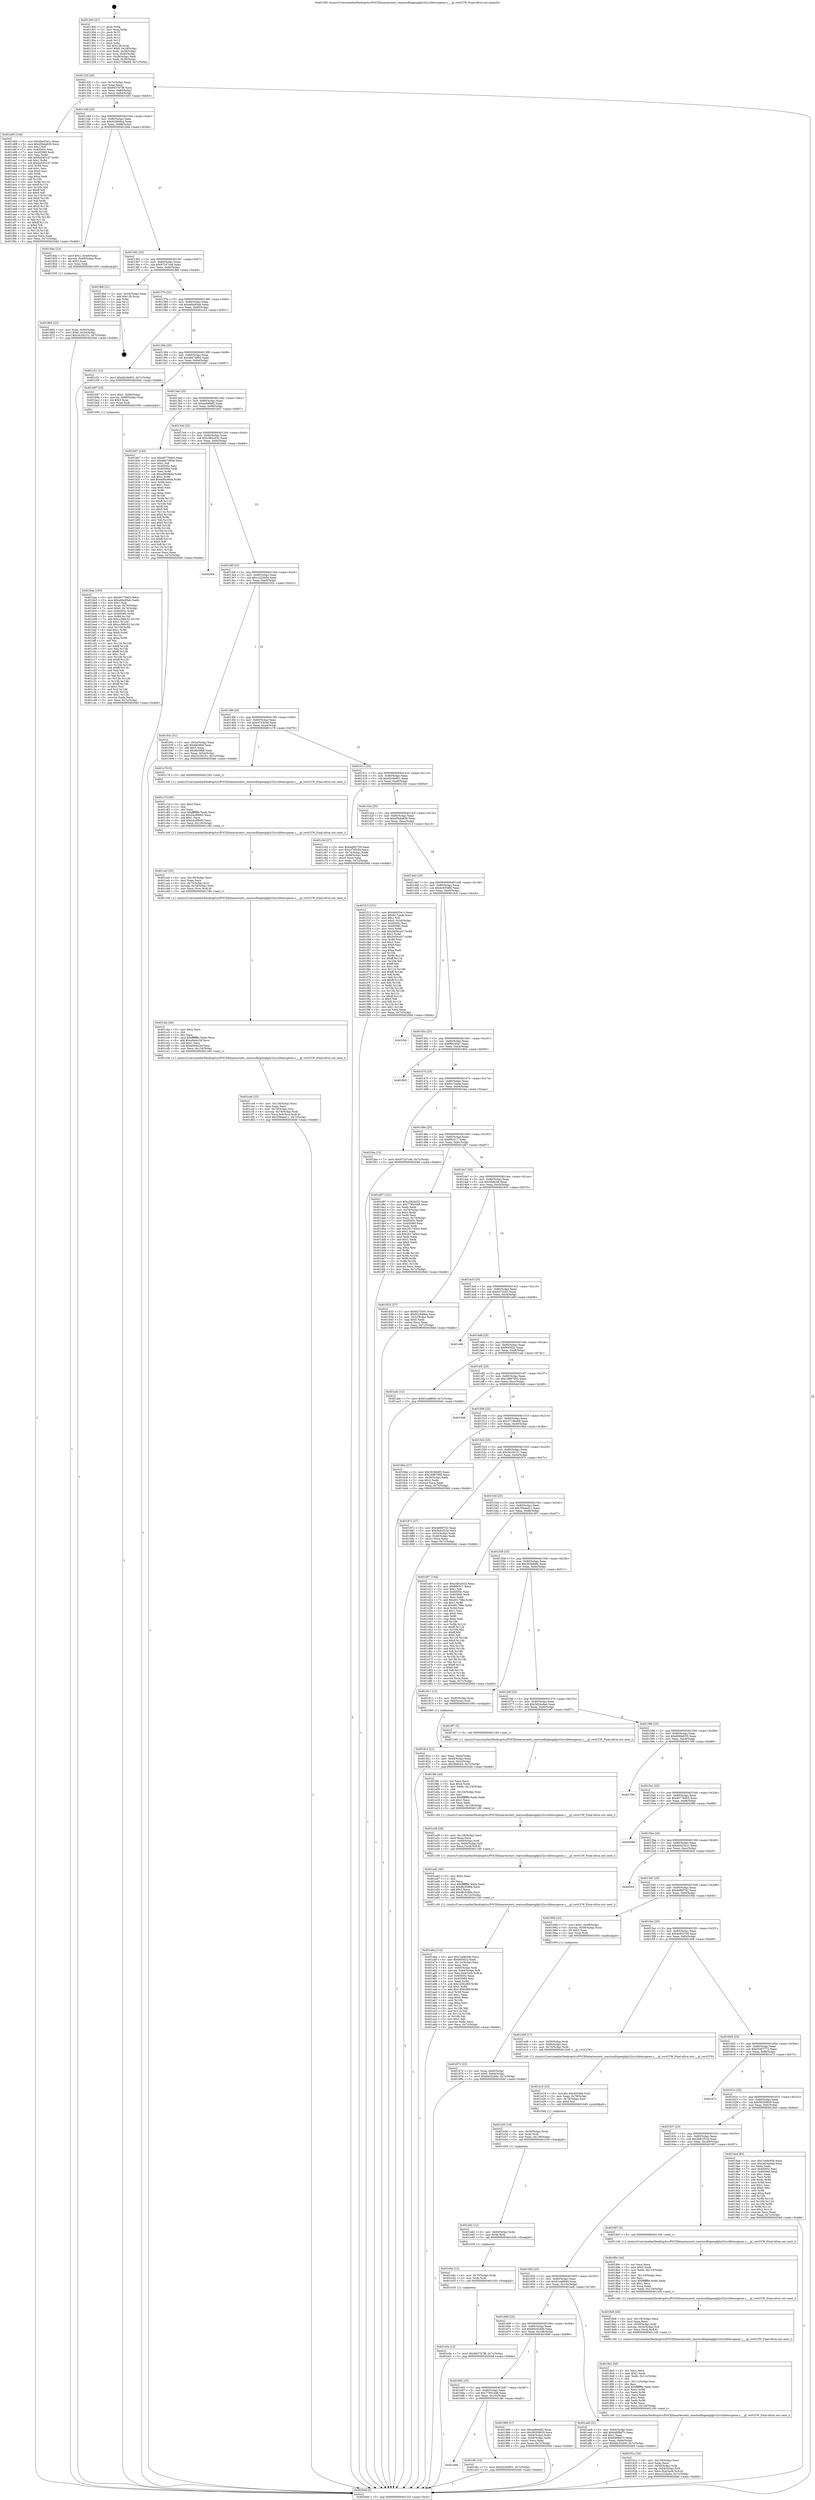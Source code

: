 digraph "0x401300" {
  label = "0x401300 (/mnt/c/Users/mathe/Desktop/tcc/POCII/binaries/extr_reactosdllopenglglu32srclibtessgeom.c___gl_vertCCW_Final-ollvm.out::main(0))"
  labelloc = "t"
  node[shape=record]

  Entry [label="",width=0.3,height=0.3,shape=circle,fillcolor=black,style=filled]
  "0x40132f" [label="{
     0x40132f [26]\l
     | [instrs]\l
     &nbsp;&nbsp;0x40132f \<+3\>: mov -0x7c(%rbp),%eax\l
     &nbsp;&nbsp;0x401332 \<+2\>: mov %eax,%ecx\l
     &nbsp;&nbsp;0x401334 \<+6\>: sub $0x8637b7f8,%ecx\l
     &nbsp;&nbsp;0x40133a \<+3\>: mov %eax,-0x80(%rbp)\l
     &nbsp;&nbsp;0x40133d \<+6\>: mov %ecx,-0x84(%rbp)\l
     &nbsp;&nbsp;0x401343 \<+6\>: je 0000000000401e83 \<main+0xb83\>\l
  }"]
  "0x401e83" [label="{
     0x401e83 [144]\l
     | [instrs]\l
     &nbsp;&nbsp;0x401e83 \<+5\>: mov $0x4b425a1c,%eax\l
     &nbsp;&nbsp;0x401e88 \<+5\>: mov $0xd5bda636,%ecx\l
     &nbsp;&nbsp;0x401e8d \<+2\>: mov $0x1,%dl\l
     &nbsp;&nbsp;0x401e8f \<+7\>: mov 0x40505c,%esi\l
     &nbsp;&nbsp;0x401e96 \<+7\>: mov 0x405060,%edi\l
     &nbsp;&nbsp;0x401e9d \<+3\>: mov %esi,%r8d\l
     &nbsp;&nbsp;0x401ea0 \<+7\>: add $0x4a5451d7,%r8d\l
     &nbsp;&nbsp;0x401ea7 \<+4\>: sub $0x1,%r8d\l
     &nbsp;&nbsp;0x401eab \<+7\>: sub $0x4a5451d7,%r8d\l
     &nbsp;&nbsp;0x401eb2 \<+4\>: imul %r8d,%esi\l
     &nbsp;&nbsp;0x401eb6 \<+3\>: and $0x1,%esi\l
     &nbsp;&nbsp;0x401eb9 \<+3\>: cmp $0x0,%esi\l
     &nbsp;&nbsp;0x401ebc \<+4\>: sete %r9b\l
     &nbsp;&nbsp;0x401ec0 \<+3\>: cmp $0xa,%edi\l
     &nbsp;&nbsp;0x401ec3 \<+4\>: setl %r10b\l
     &nbsp;&nbsp;0x401ec7 \<+3\>: mov %r9b,%r11b\l
     &nbsp;&nbsp;0x401eca \<+4\>: xor $0xff,%r11b\l
     &nbsp;&nbsp;0x401ece \<+3\>: mov %r10b,%bl\l
     &nbsp;&nbsp;0x401ed1 \<+3\>: xor $0xff,%bl\l
     &nbsp;&nbsp;0x401ed4 \<+3\>: xor $0x0,%dl\l
     &nbsp;&nbsp;0x401ed7 \<+3\>: mov %r11b,%r14b\l
     &nbsp;&nbsp;0x401eda \<+4\>: and $0x0,%r14b\l
     &nbsp;&nbsp;0x401ede \<+3\>: and %dl,%r9b\l
     &nbsp;&nbsp;0x401ee1 \<+3\>: mov %bl,%r15b\l
     &nbsp;&nbsp;0x401ee4 \<+4\>: and $0x0,%r15b\l
     &nbsp;&nbsp;0x401ee8 \<+3\>: and %dl,%r10b\l
     &nbsp;&nbsp;0x401eeb \<+3\>: or %r9b,%r14b\l
     &nbsp;&nbsp;0x401eee \<+3\>: or %r10b,%r15b\l
     &nbsp;&nbsp;0x401ef1 \<+3\>: xor %r15b,%r14b\l
     &nbsp;&nbsp;0x401ef4 \<+3\>: or %bl,%r11b\l
     &nbsp;&nbsp;0x401ef7 \<+4\>: xor $0xff,%r11b\l
     &nbsp;&nbsp;0x401efb \<+3\>: or $0x0,%dl\l
     &nbsp;&nbsp;0x401efe \<+3\>: and %dl,%r11b\l
     &nbsp;&nbsp;0x401f01 \<+3\>: or %r11b,%r14b\l
     &nbsp;&nbsp;0x401f04 \<+4\>: test $0x1,%r14b\l
     &nbsp;&nbsp;0x401f08 \<+3\>: cmovne %ecx,%eax\l
     &nbsp;&nbsp;0x401f0b \<+3\>: mov %eax,-0x7c(%rbp)\l
     &nbsp;&nbsp;0x401f0e \<+5\>: jmp 00000000004020dd \<main+0xddd\>\l
  }"]
  "0x401349" [label="{
     0x401349 [25]\l
     | [instrs]\l
     &nbsp;&nbsp;0x401349 \<+5\>: jmp 000000000040134e \<main+0x4e\>\l
     &nbsp;&nbsp;0x40134e \<+3\>: mov -0x80(%rbp),%eax\l
     &nbsp;&nbsp;0x401351 \<+5\>: sub $0x922849ea,%eax\l
     &nbsp;&nbsp;0x401356 \<+6\>: mov %eax,-0x88(%rbp)\l
     &nbsp;&nbsp;0x40135c \<+6\>: je 000000000040184e \<main+0x54e\>\l
  }"]
  Exit [label="",width=0.3,height=0.3,shape=circle,fillcolor=black,style=filled,peripheries=2]
  "0x40184e" [label="{
     0x40184e [23]\l
     | [instrs]\l
     &nbsp;&nbsp;0x40184e \<+7\>: movl $0x1,-0x48(%rbp)\l
     &nbsp;&nbsp;0x401855 \<+4\>: movslq -0x48(%rbp),%rax\l
     &nbsp;&nbsp;0x401859 \<+4\>: shl $0x3,%rax\l
     &nbsp;&nbsp;0x40185d \<+3\>: mov %rax,%rdi\l
     &nbsp;&nbsp;0x401860 \<+5\>: call 0000000000401050 \<malloc@plt\>\l
     | [calls]\l
     &nbsp;&nbsp;0x401050 \{1\} (unknown)\l
  }"]
  "0x401362" [label="{
     0x401362 [25]\l
     | [instrs]\l
     &nbsp;&nbsp;0x401362 \<+5\>: jmp 0000000000401367 \<main+0x67\>\l
     &nbsp;&nbsp;0x401367 \<+3\>: mov -0x80(%rbp),%eax\l
     &nbsp;&nbsp;0x40136a \<+5\>: sub $0x97247ca6,%eax\l
     &nbsp;&nbsp;0x40136f \<+6\>: mov %eax,-0x8c(%rbp)\l
     &nbsp;&nbsp;0x401375 \<+6\>: je 0000000000401fb6 \<main+0xcb6\>\l
  }"]
  "0x401e5a" [label="{
     0x401e5a [12]\l
     | [instrs]\l
     &nbsp;&nbsp;0x401e5a \<+7\>: movl $0x8637b7f8,-0x7c(%rbp)\l
     &nbsp;&nbsp;0x401e61 \<+5\>: jmp 00000000004020dd \<main+0xddd\>\l
  }"]
  "0x401fb6" [label="{
     0x401fb6 [21]\l
     | [instrs]\l
     &nbsp;&nbsp;0x401fb6 \<+3\>: mov -0x34(%rbp),%eax\l
     &nbsp;&nbsp;0x401fb9 \<+7\>: add $0x128,%rsp\l
     &nbsp;&nbsp;0x401fc0 \<+1\>: pop %rbx\l
     &nbsp;&nbsp;0x401fc1 \<+2\>: pop %r12\l
     &nbsp;&nbsp;0x401fc3 \<+2\>: pop %r13\l
     &nbsp;&nbsp;0x401fc5 \<+2\>: pop %r14\l
     &nbsp;&nbsp;0x401fc7 \<+2\>: pop %r15\l
     &nbsp;&nbsp;0x401fc9 \<+1\>: pop %rbp\l
     &nbsp;&nbsp;0x401fca \<+1\>: ret\l
  }"]
  "0x40137b" [label="{
     0x40137b [25]\l
     | [instrs]\l
     &nbsp;&nbsp;0x40137b \<+5\>: jmp 0000000000401380 \<main+0x80\>\l
     &nbsp;&nbsp;0x401380 \<+3\>: mov -0x80(%rbp),%eax\l
     &nbsp;&nbsp;0x401383 \<+5\>: sub $0xa6bc65ab,%eax\l
     &nbsp;&nbsp;0x401388 \<+6\>: mov %eax,-0x90(%rbp)\l
     &nbsp;&nbsp;0x40138e \<+6\>: je 0000000000401c51 \<main+0x951\>\l
  }"]
  "0x401e4e" [label="{
     0x401e4e [12]\l
     | [instrs]\l
     &nbsp;&nbsp;0x401e4e \<+4\>: mov -0x70(%rbp),%rdx\l
     &nbsp;&nbsp;0x401e52 \<+3\>: mov %rdx,%rdi\l
     &nbsp;&nbsp;0x401e55 \<+5\>: call 0000000000401030 \<free@plt\>\l
     | [calls]\l
     &nbsp;&nbsp;0x401030 \{1\} (unknown)\l
  }"]
  "0x401c51" [label="{
     0x401c51 [12]\l
     | [instrs]\l
     &nbsp;&nbsp;0x401c51 \<+7\>: movl $0xd2c0e901,-0x7c(%rbp)\l
     &nbsp;&nbsp;0x401c58 \<+5\>: jmp 00000000004020dd \<main+0xddd\>\l
  }"]
  "0x401394" [label="{
     0x401394 [25]\l
     | [instrs]\l
     &nbsp;&nbsp;0x401394 \<+5\>: jmp 0000000000401399 \<main+0x99\>\l
     &nbsp;&nbsp;0x401399 \<+3\>: mov -0x80(%rbp),%eax\l
     &nbsp;&nbsp;0x40139c \<+5\>: sub $0xa8d7d85d,%eax\l
     &nbsp;&nbsp;0x4013a1 \<+6\>: mov %eax,-0x94(%rbp)\l
     &nbsp;&nbsp;0x4013a7 \<+6\>: je 0000000000401b97 \<main+0x897\>\l
  }"]
  "0x401e42" [label="{
     0x401e42 [12]\l
     | [instrs]\l
     &nbsp;&nbsp;0x401e42 \<+4\>: mov -0x60(%rbp),%rdx\l
     &nbsp;&nbsp;0x401e46 \<+3\>: mov %rdx,%rdi\l
     &nbsp;&nbsp;0x401e49 \<+5\>: call 0000000000401030 \<free@plt\>\l
     | [calls]\l
     &nbsp;&nbsp;0x401030 \{1\} (unknown)\l
  }"]
  "0x401b97" [label="{
     0x401b97 [23]\l
     | [instrs]\l
     &nbsp;&nbsp;0x401b97 \<+7\>: movl $0x1,-0x68(%rbp)\l
     &nbsp;&nbsp;0x401b9e \<+4\>: movslq -0x68(%rbp),%rax\l
     &nbsp;&nbsp;0x401ba2 \<+4\>: shl $0x3,%rax\l
     &nbsp;&nbsp;0x401ba6 \<+3\>: mov %rax,%rdi\l
     &nbsp;&nbsp;0x401ba9 \<+5\>: call 0000000000401050 \<malloc@plt\>\l
     | [calls]\l
     &nbsp;&nbsp;0x401050 \{1\} (unknown)\l
  }"]
  "0x4013ad" [label="{
     0x4013ad [25]\l
     | [instrs]\l
     &nbsp;&nbsp;0x4013ad \<+5\>: jmp 00000000004013b2 \<main+0xb2\>\l
     &nbsp;&nbsp;0x4013b2 \<+3\>: mov -0x80(%rbp),%eax\l
     &nbsp;&nbsp;0x4013b5 \<+5\>: sub $0xae6e9ef2,%eax\l
     &nbsp;&nbsp;0x4013ba \<+6\>: mov %eax,-0x98(%rbp)\l
     &nbsp;&nbsp;0x4013c0 \<+6\>: je 0000000000401b07 \<main+0x807\>\l
  }"]
  "0x401e30" [label="{
     0x401e30 [18]\l
     | [instrs]\l
     &nbsp;&nbsp;0x401e30 \<+4\>: mov -0x50(%rbp),%rdx\l
     &nbsp;&nbsp;0x401e34 \<+3\>: mov %rdx,%rdi\l
     &nbsp;&nbsp;0x401e37 \<+6\>: mov %eax,-0x138(%rbp)\l
     &nbsp;&nbsp;0x401e3d \<+5\>: call 0000000000401030 \<free@plt\>\l
     | [calls]\l
     &nbsp;&nbsp;0x401030 \{1\} (unknown)\l
  }"]
  "0x401b07" [label="{
     0x401b07 [144]\l
     | [instrs]\l
     &nbsp;&nbsp;0x401b07 \<+5\>: mov $0x40778403,%eax\l
     &nbsp;&nbsp;0x401b0c \<+5\>: mov $0xa8d7d85d,%ecx\l
     &nbsp;&nbsp;0x401b11 \<+2\>: mov $0x1,%dl\l
     &nbsp;&nbsp;0x401b13 \<+7\>: mov 0x40505c,%esi\l
     &nbsp;&nbsp;0x401b1a \<+7\>: mov 0x405060,%edi\l
     &nbsp;&nbsp;0x401b21 \<+3\>: mov %esi,%r8d\l
     &nbsp;&nbsp;0x401b24 \<+7\>: sub $0xed9c96da,%r8d\l
     &nbsp;&nbsp;0x401b2b \<+4\>: sub $0x1,%r8d\l
     &nbsp;&nbsp;0x401b2f \<+7\>: add $0xed9c96da,%r8d\l
     &nbsp;&nbsp;0x401b36 \<+4\>: imul %r8d,%esi\l
     &nbsp;&nbsp;0x401b3a \<+3\>: and $0x1,%esi\l
     &nbsp;&nbsp;0x401b3d \<+3\>: cmp $0x0,%esi\l
     &nbsp;&nbsp;0x401b40 \<+4\>: sete %r9b\l
     &nbsp;&nbsp;0x401b44 \<+3\>: cmp $0xa,%edi\l
     &nbsp;&nbsp;0x401b47 \<+4\>: setl %r10b\l
     &nbsp;&nbsp;0x401b4b \<+3\>: mov %r9b,%r11b\l
     &nbsp;&nbsp;0x401b4e \<+4\>: xor $0xff,%r11b\l
     &nbsp;&nbsp;0x401b52 \<+3\>: mov %r10b,%bl\l
     &nbsp;&nbsp;0x401b55 \<+3\>: xor $0xff,%bl\l
     &nbsp;&nbsp;0x401b58 \<+3\>: xor $0x0,%dl\l
     &nbsp;&nbsp;0x401b5b \<+3\>: mov %r11b,%r14b\l
     &nbsp;&nbsp;0x401b5e \<+4\>: and $0x0,%r14b\l
     &nbsp;&nbsp;0x401b62 \<+3\>: and %dl,%r9b\l
     &nbsp;&nbsp;0x401b65 \<+3\>: mov %bl,%r15b\l
     &nbsp;&nbsp;0x401b68 \<+4\>: and $0x0,%r15b\l
     &nbsp;&nbsp;0x401b6c \<+3\>: and %dl,%r10b\l
     &nbsp;&nbsp;0x401b6f \<+3\>: or %r9b,%r14b\l
     &nbsp;&nbsp;0x401b72 \<+3\>: or %r10b,%r15b\l
     &nbsp;&nbsp;0x401b75 \<+3\>: xor %r15b,%r14b\l
     &nbsp;&nbsp;0x401b78 \<+3\>: or %bl,%r11b\l
     &nbsp;&nbsp;0x401b7b \<+4\>: xor $0xff,%r11b\l
     &nbsp;&nbsp;0x401b7f \<+3\>: or $0x0,%dl\l
     &nbsp;&nbsp;0x401b82 \<+3\>: and %dl,%r11b\l
     &nbsp;&nbsp;0x401b85 \<+3\>: or %r11b,%r14b\l
     &nbsp;&nbsp;0x401b88 \<+4\>: test $0x1,%r14b\l
     &nbsp;&nbsp;0x401b8c \<+3\>: cmovne %ecx,%eax\l
     &nbsp;&nbsp;0x401b8f \<+3\>: mov %eax,-0x7c(%rbp)\l
     &nbsp;&nbsp;0x401b92 \<+5\>: jmp 00000000004020dd \<main+0xddd\>\l
  }"]
  "0x4013c6" [label="{
     0x4013c6 [25]\l
     | [instrs]\l
     &nbsp;&nbsp;0x4013c6 \<+5\>: jmp 00000000004013cb \<main+0xcb\>\l
     &nbsp;&nbsp;0x4013cb \<+3\>: mov -0x80(%rbp),%eax\l
     &nbsp;&nbsp;0x4013ce \<+5\>: sub $0xc582e032,%eax\l
     &nbsp;&nbsp;0x4013d3 \<+6\>: mov %eax,-0x9c(%rbp)\l
     &nbsp;&nbsp;0x4013d9 \<+6\>: je 00000000004020b6 \<main+0xdb6\>\l
  }"]
  "0x401e19" [label="{
     0x401e19 [23]\l
     | [instrs]\l
     &nbsp;&nbsp;0x401e19 \<+10\>: movabs $0x4030b6,%rdi\l
     &nbsp;&nbsp;0x401e23 \<+3\>: mov %eax,-0x78(%rbp)\l
     &nbsp;&nbsp;0x401e26 \<+3\>: mov -0x78(%rbp),%esi\l
     &nbsp;&nbsp;0x401e29 \<+2\>: mov $0x0,%al\l
     &nbsp;&nbsp;0x401e2b \<+5\>: call 0000000000401040 \<printf@plt\>\l
     | [calls]\l
     &nbsp;&nbsp;0x401040 \{1\} (unknown)\l
  }"]
  "0x4020b6" [label="{
     0x4020b6\l
  }", style=dashed]
  "0x4013df" [label="{
     0x4013df [25]\l
     | [instrs]\l
     &nbsp;&nbsp;0x4013df \<+5\>: jmp 00000000004013e4 \<main+0xe4\>\l
     &nbsp;&nbsp;0x4013e4 \<+3\>: mov -0x80(%rbp),%eax\l
     &nbsp;&nbsp;0x4013e7 \<+5\>: sub $0xcc22da5e,%eax\l
     &nbsp;&nbsp;0x4013ec \<+6\>: mov %eax,-0xa0(%rbp)\l
     &nbsp;&nbsp;0x4013f2 \<+6\>: je 000000000040193c \<main+0x63c\>\l
  }"]
  "0x40169b" [label="{
     0x40169b\l
  }", style=dashed]
  "0x40193c" [label="{
     0x40193c [31]\l
     | [instrs]\l
     &nbsp;&nbsp;0x40193c \<+3\>: mov -0x54(%rbp),%eax\l
     &nbsp;&nbsp;0x40193f \<+5\>: add $0x6b58b8,%eax\l
     &nbsp;&nbsp;0x401944 \<+3\>: add $0x1,%eax\l
     &nbsp;&nbsp;0x401947 \<+5\>: sub $0x6b58b8,%eax\l
     &nbsp;&nbsp;0x40194c \<+3\>: mov %eax,-0x54(%rbp)\l
     &nbsp;&nbsp;0x40194f \<+7\>: movl $0x341f4151,-0x7c(%rbp)\l
     &nbsp;&nbsp;0x401956 \<+5\>: jmp 00000000004020dd \<main+0xddd\>\l
  }"]
  "0x4013f8" [label="{
     0x4013f8 [25]\l
     | [instrs]\l
     &nbsp;&nbsp;0x4013f8 \<+5\>: jmp 00000000004013fd \<main+0xfd\>\l
     &nbsp;&nbsp;0x4013fd \<+3\>: mov -0x80(%rbp),%eax\l
     &nbsp;&nbsp;0x401400 \<+5\>: sub $0xcf745c0d,%eax\l
     &nbsp;&nbsp;0x401405 \<+6\>: mov %eax,-0xa4(%rbp)\l
     &nbsp;&nbsp;0x40140b \<+6\>: je 0000000000401c78 \<main+0x978\>\l
  }"]
  "0x401dfc" [label="{
     0x401dfc [12]\l
     | [instrs]\l
     &nbsp;&nbsp;0x401dfc \<+7\>: movl $0xd2c0e901,-0x7c(%rbp)\l
     &nbsp;&nbsp;0x401e03 \<+5\>: jmp 00000000004020dd \<main+0xddd\>\l
  }"]
  "0x401c78" [label="{
     0x401c78 [5]\l
     | [instrs]\l
     &nbsp;&nbsp;0x401c78 \<+5\>: call 0000000000401160 \<next_i\>\l
     | [calls]\l
     &nbsp;&nbsp;0x401160 \{1\} (/mnt/c/Users/mathe/Desktop/tcc/POCII/binaries/extr_reactosdllopenglglu32srclibtessgeom.c___gl_vertCCW_Final-ollvm.out::next_i)\l
  }"]
  "0x401411" [label="{
     0x401411 [25]\l
     | [instrs]\l
     &nbsp;&nbsp;0x401411 \<+5\>: jmp 0000000000401416 \<main+0x116\>\l
     &nbsp;&nbsp;0x401416 \<+3\>: mov -0x80(%rbp),%eax\l
     &nbsp;&nbsp;0x401419 \<+5\>: sub $0xd2c0e901,%eax\l
     &nbsp;&nbsp;0x40141e \<+6\>: mov %eax,-0xa8(%rbp)\l
     &nbsp;&nbsp;0x401424 \<+6\>: je 0000000000401c5d \<main+0x95d\>\l
  }"]
  "0x401ce6" [label="{
     0x401ce6 [33]\l
     | [instrs]\l
     &nbsp;&nbsp;0x401ce6 \<+6\>: mov -0x134(%rbp),%ecx\l
     &nbsp;&nbsp;0x401cec \<+3\>: imul %eax,%ecx\l
     &nbsp;&nbsp;0x401cef \<+4\>: mov -0x70(%rbp),%rsi\l
     &nbsp;&nbsp;0x401cf3 \<+4\>: movslq -0x74(%rbp),%rdi\l
     &nbsp;&nbsp;0x401cf7 \<+4\>: mov %ecx,0x4(%rsi,%rdi,8)\l
     &nbsp;&nbsp;0x401cfb \<+7\>: movl $0x35baed11,-0x7c(%rbp)\l
     &nbsp;&nbsp;0x401d02 \<+5\>: jmp 00000000004020dd \<main+0xddd\>\l
  }"]
  "0x401c5d" [label="{
     0x401c5d [27]\l
     | [instrs]\l
     &nbsp;&nbsp;0x401c5d \<+5\>: mov $0x4ef62759,%eax\l
     &nbsp;&nbsp;0x401c62 \<+5\>: mov $0xcf745c0d,%ecx\l
     &nbsp;&nbsp;0x401c67 \<+3\>: mov -0x74(%rbp),%edx\l
     &nbsp;&nbsp;0x401c6a \<+3\>: cmp -0x68(%rbp),%edx\l
     &nbsp;&nbsp;0x401c6d \<+3\>: cmovl %ecx,%eax\l
     &nbsp;&nbsp;0x401c70 \<+3\>: mov %eax,-0x7c(%rbp)\l
     &nbsp;&nbsp;0x401c73 \<+5\>: jmp 00000000004020dd \<main+0xddd\>\l
  }"]
  "0x40142a" [label="{
     0x40142a [25]\l
     | [instrs]\l
     &nbsp;&nbsp;0x40142a \<+5\>: jmp 000000000040142f \<main+0x12f\>\l
     &nbsp;&nbsp;0x40142f \<+3\>: mov -0x80(%rbp),%eax\l
     &nbsp;&nbsp;0x401432 \<+5\>: sub $0xd5bda636,%eax\l
     &nbsp;&nbsp;0x401437 \<+6\>: mov %eax,-0xac(%rbp)\l
     &nbsp;&nbsp;0x40143d \<+6\>: je 0000000000401f13 \<main+0xc13\>\l
  }"]
  "0x401cbe" [label="{
     0x401cbe [40]\l
     | [instrs]\l
     &nbsp;&nbsp;0x401cbe \<+5\>: mov $0x2,%ecx\l
     &nbsp;&nbsp;0x401cc3 \<+1\>: cltd\l
     &nbsp;&nbsp;0x401cc4 \<+2\>: idiv %ecx\l
     &nbsp;&nbsp;0x401cc6 \<+6\>: imul $0xfffffffe,%edx,%ecx\l
     &nbsp;&nbsp;0x401ccc \<+6\>: add $0xe0e4e1bf,%ecx\l
     &nbsp;&nbsp;0x401cd2 \<+3\>: add $0x1,%ecx\l
     &nbsp;&nbsp;0x401cd5 \<+6\>: sub $0xe0e4e1bf,%ecx\l
     &nbsp;&nbsp;0x401cdb \<+6\>: mov %ecx,-0x134(%rbp)\l
     &nbsp;&nbsp;0x401ce1 \<+5\>: call 0000000000401160 \<next_i\>\l
     | [calls]\l
     &nbsp;&nbsp;0x401160 \{1\} (/mnt/c/Users/mathe/Desktop/tcc/POCII/binaries/extr_reactosdllopenglglu32srclibtessgeom.c___gl_vertCCW_Final-ollvm.out::next_i)\l
  }"]
  "0x401f13" [label="{
     0x401f13 [151]\l
     | [instrs]\l
     &nbsp;&nbsp;0x401f13 \<+5\>: mov $0x4b425a1c,%eax\l
     &nbsp;&nbsp;0x401f18 \<+5\>: mov $0xfe17aada,%ecx\l
     &nbsp;&nbsp;0x401f1d \<+2\>: mov $0x1,%dl\l
     &nbsp;&nbsp;0x401f1f \<+7\>: movl $0x0,-0x34(%rbp)\l
     &nbsp;&nbsp;0x401f26 \<+7\>: mov 0x40505c,%esi\l
     &nbsp;&nbsp;0x401f2d \<+7\>: mov 0x405060,%edi\l
     &nbsp;&nbsp;0x401f34 \<+3\>: mov %esi,%r8d\l
     &nbsp;&nbsp;0x401f37 \<+7\>: add $0x3d59ca57,%r8d\l
     &nbsp;&nbsp;0x401f3e \<+4\>: sub $0x1,%r8d\l
     &nbsp;&nbsp;0x401f42 \<+7\>: sub $0x3d59ca57,%r8d\l
     &nbsp;&nbsp;0x401f49 \<+4\>: imul %r8d,%esi\l
     &nbsp;&nbsp;0x401f4d \<+3\>: and $0x1,%esi\l
     &nbsp;&nbsp;0x401f50 \<+3\>: cmp $0x0,%esi\l
     &nbsp;&nbsp;0x401f53 \<+4\>: sete %r9b\l
     &nbsp;&nbsp;0x401f57 \<+3\>: cmp $0xa,%edi\l
     &nbsp;&nbsp;0x401f5a \<+4\>: setl %r10b\l
     &nbsp;&nbsp;0x401f5e \<+3\>: mov %r9b,%r11b\l
     &nbsp;&nbsp;0x401f61 \<+4\>: xor $0xff,%r11b\l
     &nbsp;&nbsp;0x401f65 \<+3\>: mov %r10b,%bl\l
     &nbsp;&nbsp;0x401f68 \<+3\>: xor $0xff,%bl\l
     &nbsp;&nbsp;0x401f6b \<+3\>: xor $0x1,%dl\l
     &nbsp;&nbsp;0x401f6e \<+3\>: mov %r11b,%r14b\l
     &nbsp;&nbsp;0x401f71 \<+4\>: and $0xff,%r14b\l
     &nbsp;&nbsp;0x401f75 \<+3\>: and %dl,%r9b\l
     &nbsp;&nbsp;0x401f78 \<+3\>: mov %bl,%r15b\l
     &nbsp;&nbsp;0x401f7b \<+4\>: and $0xff,%r15b\l
     &nbsp;&nbsp;0x401f7f \<+3\>: and %dl,%r10b\l
     &nbsp;&nbsp;0x401f82 \<+3\>: or %r9b,%r14b\l
     &nbsp;&nbsp;0x401f85 \<+3\>: or %r10b,%r15b\l
     &nbsp;&nbsp;0x401f88 \<+3\>: xor %r15b,%r14b\l
     &nbsp;&nbsp;0x401f8b \<+3\>: or %bl,%r11b\l
     &nbsp;&nbsp;0x401f8e \<+4\>: xor $0xff,%r11b\l
     &nbsp;&nbsp;0x401f92 \<+3\>: or $0x1,%dl\l
     &nbsp;&nbsp;0x401f95 \<+3\>: and %dl,%r11b\l
     &nbsp;&nbsp;0x401f98 \<+3\>: or %r11b,%r14b\l
     &nbsp;&nbsp;0x401f9b \<+4\>: test $0x1,%r14b\l
     &nbsp;&nbsp;0x401f9f \<+3\>: cmovne %ecx,%eax\l
     &nbsp;&nbsp;0x401fa2 \<+3\>: mov %eax,-0x7c(%rbp)\l
     &nbsp;&nbsp;0x401fa5 \<+5\>: jmp 00000000004020dd \<main+0xddd\>\l
  }"]
  "0x401443" [label="{
     0x401443 [25]\l
     | [instrs]\l
     &nbsp;&nbsp;0x401443 \<+5\>: jmp 0000000000401448 \<main+0x148\>\l
     &nbsp;&nbsp;0x401448 \<+3\>: mov -0x80(%rbp),%eax\l
     &nbsp;&nbsp;0x40144b \<+5\>: sub $0xdc6356fd,%eax\l
     &nbsp;&nbsp;0x401450 \<+6\>: mov %eax,-0xb0(%rbp)\l
     &nbsp;&nbsp;0x401456 \<+6\>: je 0000000000401fcb \<main+0xccb\>\l
  }"]
  "0x401ca5" [label="{
     0x401ca5 [25]\l
     | [instrs]\l
     &nbsp;&nbsp;0x401ca5 \<+6\>: mov -0x130(%rbp),%ecx\l
     &nbsp;&nbsp;0x401cab \<+3\>: imul %eax,%ecx\l
     &nbsp;&nbsp;0x401cae \<+4\>: mov -0x70(%rbp),%rsi\l
     &nbsp;&nbsp;0x401cb2 \<+4\>: movslq -0x74(%rbp),%rdi\l
     &nbsp;&nbsp;0x401cb6 \<+3\>: mov %ecx,(%rsi,%rdi,8)\l
     &nbsp;&nbsp;0x401cb9 \<+5\>: call 0000000000401160 \<next_i\>\l
     | [calls]\l
     &nbsp;&nbsp;0x401160 \{1\} (/mnt/c/Users/mathe/Desktop/tcc/POCII/binaries/extr_reactosdllopenglglu32srclibtessgeom.c___gl_vertCCW_Final-ollvm.out::next_i)\l
  }"]
  "0x401fcb" [label="{
     0x401fcb\l
  }", style=dashed]
  "0x40145c" [label="{
     0x40145c [25]\l
     | [instrs]\l
     &nbsp;&nbsp;0x40145c \<+5\>: jmp 0000000000401461 \<main+0x161\>\l
     &nbsp;&nbsp;0x401461 \<+3\>: mov -0x80(%rbp),%eax\l
     &nbsp;&nbsp;0x401464 \<+5\>: sub $0xf6ec40a7,%eax\l
     &nbsp;&nbsp;0x401469 \<+6\>: mov %eax,-0xb4(%rbp)\l
     &nbsp;&nbsp;0x40146f \<+6\>: je 0000000000401805 \<main+0x505\>\l
  }"]
  "0x401c7d" [label="{
     0x401c7d [40]\l
     | [instrs]\l
     &nbsp;&nbsp;0x401c7d \<+5\>: mov $0x2,%ecx\l
     &nbsp;&nbsp;0x401c82 \<+1\>: cltd\l
     &nbsp;&nbsp;0x401c83 \<+2\>: idiv %ecx\l
     &nbsp;&nbsp;0x401c85 \<+6\>: imul $0xfffffffe,%edx,%ecx\l
     &nbsp;&nbsp;0x401c8b \<+6\>: sub $0x44cd9b93,%ecx\l
     &nbsp;&nbsp;0x401c91 \<+3\>: add $0x1,%ecx\l
     &nbsp;&nbsp;0x401c94 \<+6\>: add $0x44cd9b93,%ecx\l
     &nbsp;&nbsp;0x401c9a \<+6\>: mov %ecx,-0x130(%rbp)\l
     &nbsp;&nbsp;0x401ca0 \<+5\>: call 0000000000401160 \<next_i\>\l
     | [calls]\l
     &nbsp;&nbsp;0x401160 \{1\} (/mnt/c/Users/mathe/Desktop/tcc/POCII/binaries/extr_reactosdllopenglglu32srclibtessgeom.c___gl_vertCCW_Final-ollvm.out::next_i)\l
  }"]
  "0x401805" [label="{
     0x401805\l
  }", style=dashed]
  "0x401475" [label="{
     0x401475 [25]\l
     | [instrs]\l
     &nbsp;&nbsp;0x401475 \<+5\>: jmp 000000000040147a \<main+0x17a\>\l
     &nbsp;&nbsp;0x40147a \<+3\>: mov -0x80(%rbp),%eax\l
     &nbsp;&nbsp;0x40147d \<+5\>: sub $0xfe17aada,%eax\l
     &nbsp;&nbsp;0x401482 \<+6\>: mov %eax,-0xb8(%rbp)\l
     &nbsp;&nbsp;0x401488 \<+6\>: je 0000000000401faa \<main+0xcaa\>\l
  }"]
  "0x401bae" [label="{
     0x401bae [163]\l
     | [instrs]\l
     &nbsp;&nbsp;0x401bae \<+5\>: mov $0x40778403,%ecx\l
     &nbsp;&nbsp;0x401bb3 \<+5\>: mov $0xa6bc65ab,%edx\l
     &nbsp;&nbsp;0x401bb8 \<+3\>: mov $0x1,%sil\l
     &nbsp;&nbsp;0x401bbb \<+4\>: mov %rax,-0x70(%rbp)\l
     &nbsp;&nbsp;0x401bbf \<+7\>: movl $0x0,-0x74(%rbp)\l
     &nbsp;&nbsp;0x401bc6 \<+8\>: mov 0x40505c,%r8d\l
     &nbsp;&nbsp;0x401bce \<+8\>: mov 0x405060,%r9d\l
     &nbsp;&nbsp;0x401bd6 \<+3\>: mov %r8d,%r10d\l
     &nbsp;&nbsp;0x401bd9 \<+7\>: add $0xcc386c52,%r10d\l
     &nbsp;&nbsp;0x401be0 \<+4\>: sub $0x1,%r10d\l
     &nbsp;&nbsp;0x401be4 \<+7\>: sub $0xcc386c52,%r10d\l
     &nbsp;&nbsp;0x401beb \<+4\>: imul %r10d,%r8d\l
     &nbsp;&nbsp;0x401bef \<+4\>: and $0x1,%r8d\l
     &nbsp;&nbsp;0x401bf3 \<+4\>: cmp $0x0,%r8d\l
     &nbsp;&nbsp;0x401bf7 \<+4\>: sete %r11b\l
     &nbsp;&nbsp;0x401bfb \<+4\>: cmp $0xa,%r9d\l
     &nbsp;&nbsp;0x401bff \<+3\>: setl %bl\l
     &nbsp;&nbsp;0x401c02 \<+3\>: mov %r11b,%r14b\l
     &nbsp;&nbsp;0x401c05 \<+4\>: xor $0xff,%r14b\l
     &nbsp;&nbsp;0x401c09 \<+3\>: mov %bl,%r15b\l
     &nbsp;&nbsp;0x401c0c \<+4\>: xor $0xff,%r15b\l
     &nbsp;&nbsp;0x401c10 \<+4\>: xor $0x1,%sil\l
     &nbsp;&nbsp;0x401c14 \<+3\>: mov %r14b,%r12b\l
     &nbsp;&nbsp;0x401c17 \<+4\>: and $0xff,%r12b\l
     &nbsp;&nbsp;0x401c1b \<+3\>: and %sil,%r11b\l
     &nbsp;&nbsp;0x401c1e \<+3\>: mov %r15b,%r13b\l
     &nbsp;&nbsp;0x401c21 \<+4\>: and $0xff,%r13b\l
     &nbsp;&nbsp;0x401c25 \<+3\>: and %sil,%bl\l
     &nbsp;&nbsp;0x401c28 \<+3\>: or %r11b,%r12b\l
     &nbsp;&nbsp;0x401c2b \<+3\>: or %bl,%r13b\l
     &nbsp;&nbsp;0x401c2e \<+3\>: xor %r13b,%r12b\l
     &nbsp;&nbsp;0x401c31 \<+3\>: or %r15b,%r14b\l
     &nbsp;&nbsp;0x401c34 \<+4\>: xor $0xff,%r14b\l
     &nbsp;&nbsp;0x401c38 \<+4\>: or $0x1,%sil\l
     &nbsp;&nbsp;0x401c3c \<+3\>: and %sil,%r14b\l
     &nbsp;&nbsp;0x401c3f \<+3\>: or %r14b,%r12b\l
     &nbsp;&nbsp;0x401c42 \<+4\>: test $0x1,%r12b\l
     &nbsp;&nbsp;0x401c46 \<+3\>: cmovne %edx,%ecx\l
     &nbsp;&nbsp;0x401c49 \<+3\>: mov %ecx,-0x7c(%rbp)\l
     &nbsp;&nbsp;0x401c4c \<+5\>: jmp 00000000004020dd \<main+0xddd\>\l
  }"]
  "0x401faa" [label="{
     0x401faa [12]\l
     | [instrs]\l
     &nbsp;&nbsp;0x401faa \<+7\>: movl $0x97247ca6,-0x7c(%rbp)\l
     &nbsp;&nbsp;0x401fb1 \<+5\>: jmp 00000000004020dd \<main+0xddd\>\l
  }"]
  "0x40148e" [label="{
     0x40148e [25]\l
     | [instrs]\l
     &nbsp;&nbsp;0x40148e \<+5\>: jmp 0000000000401493 \<main+0x193\>\l
     &nbsp;&nbsp;0x401493 \<+3\>: mov -0x80(%rbp),%eax\l
     &nbsp;&nbsp;0x401496 \<+5\>: sub $0x89c517,%eax\l
     &nbsp;&nbsp;0x40149b \<+6\>: mov %eax,-0xbc(%rbp)\l
     &nbsp;&nbsp;0x4014a1 \<+6\>: je 0000000000401d97 \<main+0xa97\>\l
  }"]
  "0x401a6a" [label="{
     0x401a6a [114]\l
     | [instrs]\l
     &nbsp;&nbsp;0x401a6a \<+5\>: mov $0x7cb9e50b,%ecx\l
     &nbsp;&nbsp;0x401a6f \<+5\>: mov $0x85f3f22,%edx\l
     &nbsp;&nbsp;0x401a74 \<+6\>: mov -0x12c(%rbp),%esi\l
     &nbsp;&nbsp;0x401a7a \<+3\>: imul %eax,%esi\l
     &nbsp;&nbsp;0x401a7d \<+4\>: mov -0x60(%rbp),%rdi\l
     &nbsp;&nbsp;0x401a81 \<+4\>: movslq -0x64(%rbp),%r8\l
     &nbsp;&nbsp;0x401a85 \<+5\>: mov %esi,0x4(%rdi,%r8,8)\l
     &nbsp;&nbsp;0x401a8a \<+7\>: mov 0x40505c,%eax\l
     &nbsp;&nbsp;0x401a91 \<+7\>: mov 0x405060,%esi\l
     &nbsp;&nbsp;0x401a98 \<+3\>: mov %eax,%r9d\l
     &nbsp;&nbsp;0x401a9b \<+7\>: sub $0x1d36286f,%r9d\l
     &nbsp;&nbsp;0x401aa2 \<+4\>: sub $0x1,%r9d\l
     &nbsp;&nbsp;0x401aa6 \<+7\>: add $0x1d36286f,%r9d\l
     &nbsp;&nbsp;0x401aad \<+4\>: imul %r9d,%eax\l
     &nbsp;&nbsp;0x401ab1 \<+3\>: and $0x1,%eax\l
     &nbsp;&nbsp;0x401ab4 \<+3\>: cmp $0x0,%eax\l
     &nbsp;&nbsp;0x401ab7 \<+4\>: sete %r10b\l
     &nbsp;&nbsp;0x401abb \<+3\>: cmp $0xa,%esi\l
     &nbsp;&nbsp;0x401abe \<+4\>: setl %r11b\l
     &nbsp;&nbsp;0x401ac2 \<+3\>: mov %r10b,%bl\l
     &nbsp;&nbsp;0x401ac5 \<+3\>: and %r11b,%bl\l
     &nbsp;&nbsp;0x401ac8 \<+3\>: xor %r11b,%r10b\l
     &nbsp;&nbsp;0x401acb \<+3\>: or %r10b,%bl\l
     &nbsp;&nbsp;0x401ace \<+3\>: test $0x1,%bl\l
     &nbsp;&nbsp;0x401ad1 \<+3\>: cmovne %edx,%ecx\l
     &nbsp;&nbsp;0x401ad4 \<+3\>: mov %ecx,-0x7c(%rbp)\l
     &nbsp;&nbsp;0x401ad7 \<+5\>: jmp 00000000004020dd \<main+0xddd\>\l
  }"]
  "0x401d97" [label="{
     0x401d97 [101]\l
     | [instrs]\l
     &nbsp;&nbsp;0x401d97 \<+5\>: mov $0xc582e032,%eax\l
     &nbsp;&nbsp;0x401d9c \<+5\>: mov $0x7785c5d8,%ecx\l
     &nbsp;&nbsp;0x401da1 \<+2\>: xor %edx,%edx\l
     &nbsp;&nbsp;0x401da3 \<+3\>: mov -0x74(%rbp),%esi\l
     &nbsp;&nbsp;0x401da6 \<+3\>: sub $0x1,%edx\l
     &nbsp;&nbsp;0x401da9 \<+2\>: sub %edx,%esi\l
     &nbsp;&nbsp;0x401dab \<+3\>: mov %esi,-0x74(%rbp)\l
     &nbsp;&nbsp;0x401dae \<+7\>: mov 0x40505c,%edx\l
     &nbsp;&nbsp;0x401db5 \<+7\>: mov 0x405060,%esi\l
     &nbsp;&nbsp;0x401dbc \<+2\>: mov %edx,%edi\l
     &nbsp;&nbsp;0x401dbe \<+6\>: add $0x261745b3,%edi\l
     &nbsp;&nbsp;0x401dc4 \<+3\>: sub $0x1,%edi\l
     &nbsp;&nbsp;0x401dc7 \<+6\>: sub $0x261745b3,%edi\l
     &nbsp;&nbsp;0x401dcd \<+3\>: imul %edi,%edx\l
     &nbsp;&nbsp;0x401dd0 \<+3\>: and $0x1,%edx\l
     &nbsp;&nbsp;0x401dd3 \<+3\>: cmp $0x0,%edx\l
     &nbsp;&nbsp;0x401dd6 \<+4\>: sete %r8b\l
     &nbsp;&nbsp;0x401dda \<+3\>: cmp $0xa,%esi\l
     &nbsp;&nbsp;0x401ddd \<+4\>: setl %r9b\l
     &nbsp;&nbsp;0x401de1 \<+3\>: mov %r8b,%r10b\l
     &nbsp;&nbsp;0x401de4 \<+3\>: and %r9b,%r10b\l
     &nbsp;&nbsp;0x401de7 \<+3\>: xor %r9b,%r8b\l
     &nbsp;&nbsp;0x401dea \<+3\>: or %r8b,%r10b\l
     &nbsp;&nbsp;0x401ded \<+4\>: test $0x1,%r10b\l
     &nbsp;&nbsp;0x401df1 \<+3\>: cmovne %ecx,%eax\l
     &nbsp;&nbsp;0x401df4 \<+3\>: mov %eax,-0x7c(%rbp)\l
     &nbsp;&nbsp;0x401df7 \<+5\>: jmp 00000000004020dd \<main+0xddd\>\l
  }"]
  "0x4014a7" [label="{
     0x4014a7 [25]\l
     | [instrs]\l
     &nbsp;&nbsp;0x4014a7 \<+5\>: jmp 00000000004014ac \<main+0x1ac\>\l
     &nbsp;&nbsp;0x4014ac \<+3\>: mov -0x80(%rbp),%eax\l
     &nbsp;&nbsp;0x4014af \<+5\>: sub $0x3fe8c44,%eax\l
     &nbsp;&nbsp;0x4014b4 \<+6\>: mov %eax,-0xc0(%rbp)\l
     &nbsp;&nbsp;0x4014ba \<+6\>: je 0000000000401833 \<main+0x533\>\l
  }"]
  "0x401a42" [label="{
     0x401a42 [40]\l
     | [instrs]\l
     &nbsp;&nbsp;0x401a42 \<+5\>: mov $0x2,%ecx\l
     &nbsp;&nbsp;0x401a47 \<+1\>: cltd\l
     &nbsp;&nbsp;0x401a48 \<+2\>: idiv %ecx\l
     &nbsp;&nbsp;0x401a4a \<+6\>: imul $0xfffffffe,%edx,%ecx\l
     &nbsp;&nbsp;0x401a50 \<+6\>: sub $0xdfc3289a,%ecx\l
     &nbsp;&nbsp;0x401a56 \<+3\>: add $0x1,%ecx\l
     &nbsp;&nbsp;0x401a59 \<+6\>: add $0xdfc3289a,%ecx\l
     &nbsp;&nbsp;0x401a5f \<+6\>: mov %ecx,-0x12c(%rbp)\l
     &nbsp;&nbsp;0x401a65 \<+5\>: call 0000000000401160 \<next_i\>\l
     | [calls]\l
     &nbsp;&nbsp;0x401160 \{1\} (/mnt/c/Users/mathe/Desktop/tcc/POCII/binaries/extr_reactosdllopenglglu32srclibtessgeom.c___gl_vertCCW_Final-ollvm.out::next_i)\l
  }"]
  "0x401833" [label="{
     0x401833 [27]\l
     | [instrs]\l
     &nbsp;&nbsp;0x401833 \<+5\>: mov $0x8273201,%eax\l
     &nbsp;&nbsp;0x401838 \<+5\>: mov $0x922849ea,%ecx\l
     &nbsp;&nbsp;0x40183d \<+3\>: mov -0x2c(%rbp),%edx\l
     &nbsp;&nbsp;0x401840 \<+3\>: cmp $0x0,%edx\l
     &nbsp;&nbsp;0x401843 \<+3\>: cmove %ecx,%eax\l
     &nbsp;&nbsp;0x401846 \<+3\>: mov %eax,-0x7c(%rbp)\l
     &nbsp;&nbsp;0x401849 \<+5\>: jmp 00000000004020dd \<main+0xddd\>\l
  }"]
  "0x4014c0" [label="{
     0x4014c0 [25]\l
     | [instrs]\l
     &nbsp;&nbsp;0x4014c0 \<+5\>: jmp 00000000004014c5 \<main+0x1c5\>\l
     &nbsp;&nbsp;0x4014c5 \<+3\>: mov -0x80(%rbp),%eax\l
     &nbsp;&nbsp;0x4014c8 \<+5\>: sub $0x8273201,%eax\l
     &nbsp;&nbsp;0x4014cd \<+6\>: mov %eax,-0xc4(%rbp)\l
     &nbsp;&nbsp;0x4014d3 \<+6\>: je 0000000000401e66 \<main+0xb66\>\l
  }"]
  "0x401a28" [label="{
     0x401a28 [26]\l
     | [instrs]\l
     &nbsp;&nbsp;0x401a28 \<+6\>: mov -0x128(%rbp),%ecx\l
     &nbsp;&nbsp;0x401a2e \<+3\>: imul %eax,%ecx\l
     &nbsp;&nbsp;0x401a31 \<+4\>: mov -0x60(%rbp),%rdi\l
     &nbsp;&nbsp;0x401a35 \<+4\>: movslq -0x64(%rbp),%r8\l
     &nbsp;&nbsp;0x401a39 \<+4\>: mov %ecx,(%rdi,%r8,8)\l
     &nbsp;&nbsp;0x401a3d \<+5\>: call 0000000000401160 \<next_i\>\l
     | [calls]\l
     &nbsp;&nbsp;0x401160 \{1\} (/mnt/c/Users/mathe/Desktop/tcc/POCII/binaries/extr_reactosdllopenglglu32srclibtessgeom.c___gl_vertCCW_Final-ollvm.out::next_i)\l
  }"]
  "0x401e66" [label="{
     0x401e66\l
  }", style=dashed]
  "0x4014d9" [label="{
     0x4014d9 [25]\l
     | [instrs]\l
     &nbsp;&nbsp;0x4014d9 \<+5\>: jmp 00000000004014de \<main+0x1de\>\l
     &nbsp;&nbsp;0x4014de \<+3\>: mov -0x80(%rbp),%eax\l
     &nbsp;&nbsp;0x4014e1 \<+5\>: sub $0x85f3f22,%eax\l
     &nbsp;&nbsp;0x4014e6 \<+6\>: mov %eax,-0xc8(%rbp)\l
     &nbsp;&nbsp;0x4014ec \<+6\>: je 0000000000401adc \<main+0x7dc\>\l
  }"]
  "0x4019fc" [label="{
     0x4019fc [44]\l
     | [instrs]\l
     &nbsp;&nbsp;0x4019fc \<+2\>: xor %ecx,%ecx\l
     &nbsp;&nbsp;0x4019fe \<+5\>: mov $0x2,%edx\l
     &nbsp;&nbsp;0x401a03 \<+6\>: mov %edx,-0x124(%rbp)\l
     &nbsp;&nbsp;0x401a09 \<+1\>: cltd\l
     &nbsp;&nbsp;0x401a0a \<+6\>: mov -0x124(%rbp),%esi\l
     &nbsp;&nbsp;0x401a10 \<+2\>: idiv %esi\l
     &nbsp;&nbsp;0x401a12 \<+6\>: imul $0xfffffffe,%edx,%edx\l
     &nbsp;&nbsp;0x401a18 \<+3\>: sub $0x1,%ecx\l
     &nbsp;&nbsp;0x401a1b \<+2\>: sub %ecx,%edx\l
     &nbsp;&nbsp;0x401a1d \<+6\>: mov %edx,-0x128(%rbp)\l
     &nbsp;&nbsp;0x401a23 \<+5\>: call 0000000000401160 \<next_i\>\l
     | [calls]\l
     &nbsp;&nbsp;0x401160 \{1\} (/mnt/c/Users/mathe/Desktop/tcc/POCII/binaries/extr_reactosdllopenglglu32srclibtessgeom.c___gl_vertCCW_Final-ollvm.out::next_i)\l
  }"]
  "0x401adc" [label="{
     0x401adc [12]\l
     | [instrs]\l
     &nbsp;&nbsp;0x401adc \<+7\>: movl $0x61ea8849,-0x7c(%rbp)\l
     &nbsp;&nbsp;0x401ae3 \<+5\>: jmp 00000000004020dd \<main+0xddd\>\l
  }"]
  "0x4014f2" [label="{
     0x4014f2 [25]\l
     | [instrs]\l
     &nbsp;&nbsp;0x4014f2 \<+5\>: jmp 00000000004014f7 \<main+0x1f7\>\l
     &nbsp;&nbsp;0x4014f7 \<+3\>: mov -0x80(%rbp),%eax\l
     &nbsp;&nbsp;0x4014fa \<+5\>: sub $0x18987992,%eax\l
     &nbsp;&nbsp;0x4014ff \<+6\>: mov %eax,-0xcc(%rbp)\l
     &nbsp;&nbsp;0x401505 \<+6\>: je 00000000004016d9 \<main+0x3d9\>\l
  }"]
  "0x401682" [label="{
     0x401682 [25]\l
     | [instrs]\l
     &nbsp;&nbsp;0x401682 \<+5\>: jmp 0000000000401687 \<main+0x387\>\l
     &nbsp;&nbsp;0x401687 \<+3\>: mov -0x80(%rbp),%eax\l
     &nbsp;&nbsp;0x40168a \<+5\>: sub $0x7785c5d8,%eax\l
     &nbsp;&nbsp;0x40168f \<+6\>: mov %eax,-0x10c(%rbp)\l
     &nbsp;&nbsp;0x401695 \<+6\>: je 0000000000401dfc \<main+0xafc\>\l
  }"]
  "0x4016d9" [label="{
     0x4016d9\l
  }", style=dashed]
  "0x40150b" [label="{
     0x40150b [25]\l
     | [instrs]\l
     &nbsp;&nbsp;0x40150b \<+5\>: jmp 0000000000401510 \<main+0x210\>\l
     &nbsp;&nbsp;0x401510 \<+3\>: mov -0x80(%rbp),%eax\l
     &nbsp;&nbsp;0x401513 \<+5\>: sub $0x2719be68,%eax\l
     &nbsp;&nbsp;0x401518 \<+6\>: mov %eax,-0xd0(%rbp)\l
     &nbsp;&nbsp;0x40151e \<+6\>: je 00000000004016be \<main+0x3be\>\l
  }"]
  "0x401989" [label="{
     0x401989 [27]\l
     | [instrs]\l
     &nbsp;&nbsp;0x401989 \<+5\>: mov $0xae6e9ef2,%eax\l
     &nbsp;&nbsp;0x40198e \<+5\>: mov $0x58359929,%ecx\l
     &nbsp;&nbsp;0x401993 \<+3\>: mov -0x64(%rbp),%edx\l
     &nbsp;&nbsp;0x401996 \<+3\>: cmp -0x58(%rbp),%edx\l
     &nbsp;&nbsp;0x401999 \<+3\>: cmovl %ecx,%eax\l
     &nbsp;&nbsp;0x40199c \<+3\>: mov %eax,-0x7c(%rbp)\l
     &nbsp;&nbsp;0x40199f \<+5\>: jmp 00000000004020dd \<main+0xddd\>\l
  }"]
  "0x4016be" [label="{
     0x4016be [27]\l
     | [instrs]\l
     &nbsp;&nbsp;0x4016be \<+5\>: mov $0x363b6df2,%eax\l
     &nbsp;&nbsp;0x4016c3 \<+5\>: mov $0x18987992,%ecx\l
     &nbsp;&nbsp;0x4016c8 \<+3\>: mov -0x30(%rbp),%edx\l
     &nbsp;&nbsp;0x4016cb \<+3\>: cmp $0x2,%edx\l
     &nbsp;&nbsp;0x4016ce \<+3\>: cmovne %ecx,%eax\l
     &nbsp;&nbsp;0x4016d1 \<+3\>: mov %eax,-0x7c(%rbp)\l
     &nbsp;&nbsp;0x4016d4 \<+5\>: jmp 00000000004020dd \<main+0xddd\>\l
  }"]
  "0x401524" [label="{
     0x401524 [25]\l
     | [instrs]\l
     &nbsp;&nbsp;0x401524 \<+5\>: jmp 0000000000401529 \<main+0x229\>\l
     &nbsp;&nbsp;0x401529 \<+3\>: mov -0x80(%rbp),%eax\l
     &nbsp;&nbsp;0x40152c \<+5\>: sub $0x341f4151,%eax\l
     &nbsp;&nbsp;0x401531 \<+6\>: mov %eax,-0xd4(%rbp)\l
     &nbsp;&nbsp;0x401537 \<+6\>: je 000000000040187c \<main+0x57c\>\l
  }"]
  "0x4020dd" [label="{
     0x4020dd [5]\l
     | [instrs]\l
     &nbsp;&nbsp;0x4020dd \<+5\>: jmp 000000000040132f \<main+0x2f\>\l
  }"]
  "0x401300" [label="{
     0x401300 [47]\l
     | [instrs]\l
     &nbsp;&nbsp;0x401300 \<+1\>: push %rbp\l
     &nbsp;&nbsp;0x401301 \<+3\>: mov %rsp,%rbp\l
     &nbsp;&nbsp;0x401304 \<+2\>: push %r15\l
     &nbsp;&nbsp;0x401306 \<+2\>: push %r14\l
     &nbsp;&nbsp;0x401308 \<+2\>: push %r13\l
     &nbsp;&nbsp;0x40130a \<+2\>: push %r12\l
     &nbsp;&nbsp;0x40130c \<+1\>: push %rbx\l
     &nbsp;&nbsp;0x40130d \<+7\>: sub $0x128,%rsp\l
     &nbsp;&nbsp;0x401314 \<+7\>: movl $0x0,-0x34(%rbp)\l
     &nbsp;&nbsp;0x40131b \<+3\>: mov %edi,-0x38(%rbp)\l
     &nbsp;&nbsp;0x40131e \<+4\>: mov %rsi,-0x40(%rbp)\l
     &nbsp;&nbsp;0x401322 \<+3\>: mov -0x38(%rbp),%edi\l
     &nbsp;&nbsp;0x401325 \<+3\>: mov %edi,-0x30(%rbp)\l
     &nbsp;&nbsp;0x401328 \<+7\>: movl $0x2719be68,-0x7c(%rbp)\l
  }"]
  "0x401669" [label="{
     0x401669 [25]\l
     | [instrs]\l
     &nbsp;&nbsp;0x401669 \<+5\>: jmp 000000000040166e \<main+0x36e\>\l
     &nbsp;&nbsp;0x40166e \<+3\>: mov -0x80(%rbp),%eax\l
     &nbsp;&nbsp;0x401671 \<+5\>: sub $0x6dc52dd0,%eax\l
     &nbsp;&nbsp;0x401676 \<+6\>: mov %eax,-0x108(%rbp)\l
     &nbsp;&nbsp;0x40167c \<+6\>: je 0000000000401989 \<main+0x689\>\l
  }"]
  "0x40187c" [label="{
     0x40187c [27]\l
     | [instrs]\l
     &nbsp;&nbsp;0x40187c \<+5\>: mov $0x4e86f742,%eax\l
     &nbsp;&nbsp;0x401881 \<+5\>: mov $0x5b91f53d,%ecx\l
     &nbsp;&nbsp;0x401886 \<+3\>: mov -0x54(%rbp),%edx\l
     &nbsp;&nbsp;0x401889 \<+3\>: cmp -0x48(%rbp),%edx\l
     &nbsp;&nbsp;0x40188c \<+3\>: cmovl %ecx,%eax\l
     &nbsp;&nbsp;0x40188f \<+3\>: mov %eax,-0x7c(%rbp)\l
     &nbsp;&nbsp;0x401892 \<+5\>: jmp 00000000004020dd \<main+0xddd\>\l
  }"]
  "0x40153d" [label="{
     0x40153d [25]\l
     | [instrs]\l
     &nbsp;&nbsp;0x40153d \<+5\>: jmp 0000000000401542 \<main+0x242\>\l
     &nbsp;&nbsp;0x401542 \<+3\>: mov -0x80(%rbp),%eax\l
     &nbsp;&nbsp;0x401545 \<+5\>: sub $0x35baed11,%eax\l
     &nbsp;&nbsp;0x40154a \<+6\>: mov %eax,-0xd8(%rbp)\l
     &nbsp;&nbsp;0x401550 \<+6\>: je 0000000000401d07 \<main+0xa07\>\l
  }"]
  "0x401ae8" [label="{
     0x401ae8 [31]\l
     | [instrs]\l
     &nbsp;&nbsp;0x401ae8 \<+3\>: mov -0x64(%rbp),%eax\l
     &nbsp;&nbsp;0x401aeb \<+5\>: add $0x6d6fbd7c,%eax\l
     &nbsp;&nbsp;0x401af0 \<+3\>: add $0x1,%eax\l
     &nbsp;&nbsp;0x401af3 \<+5\>: sub $0x6d6fbd7c,%eax\l
     &nbsp;&nbsp;0x401af8 \<+3\>: mov %eax,-0x64(%rbp)\l
     &nbsp;&nbsp;0x401afb \<+7\>: movl $0x6dc52dd0,-0x7c(%rbp)\l
     &nbsp;&nbsp;0x401b02 \<+5\>: jmp 00000000004020dd \<main+0xddd\>\l
  }"]
  "0x401d07" [label="{
     0x401d07 [144]\l
     | [instrs]\l
     &nbsp;&nbsp;0x401d07 \<+5\>: mov $0xc582e032,%eax\l
     &nbsp;&nbsp;0x401d0c \<+5\>: mov $0x89c517,%ecx\l
     &nbsp;&nbsp;0x401d11 \<+2\>: mov $0x1,%dl\l
     &nbsp;&nbsp;0x401d13 \<+7\>: mov 0x40505c,%esi\l
     &nbsp;&nbsp;0x401d1a \<+7\>: mov 0x405060,%edi\l
     &nbsp;&nbsp;0x401d21 \<+3\>: mov %esi,%r8d\l
     &nbsp;&nbsp;0x401d24 \<+7\>: add $0xd01766e,%r8d\l
     &nbsp;&nbsp;0x401d2b \<+4\>: sub $0x1,%r8d\l
     &nbsp;&nbsp;0x401d2f \<+7\>: sub $0xd01766e,%r8d\l
     &nbsp;&nbsp;0x401d36 \<+4\>: imul %r8d,%esi\l
     &nbsp;&nbsp;0x401d3a \<+3\>: and $0x1,%esi\l
     &nbsp;&nbsp;0x401d3d \<+3\>: cmp $0x0,%esi\l
     &nbsp;&nbsp;0x401d40 \<+4\>: sete %r9b\l
     &nbsp;&nbsp;0x401d44 \<+3\>: cmp $0xa,%edi\l
     &nbsp;&nbsp;0x401d47 \<+4\>: setl %r10b\l
     &nbsp;&nbsp;0x401d4b \<+3\>: mov %r9b,%r11b\l
     &nbsp;&nbsp;0x401d4e \<+4\>: xor $0xff,%r11b\l
     &nbsp;&nbsp;0x401d52 \<+3\>: mov %r10b,%bl\l
     &nbsp;&nbsp;0x401d55 \<+3\>: xor $0xff,%bl\l
     &nbsp;&nbsp;0x401d58 \<+3\>: xor $0x0,%dl\l
     &nbsp;&nbsp;0x401d5b \<+3\>: mov %r11b,%r14b\l
     &nbsp;&nbsp;0x401d5e \<+4\>: and $0x0,%r14b\l
     &nbsp;&nbsp;0x401d62 \<+3\>: and %dl,%r9b\l
     &nbsp;&nbsp;0x401d65 \<+3\>: mov %bl,%r15b\l
     &nbsp;&nbsp;0x401d68 \<+4\>: and $0x0,%r15b\l
     &nbsp;&nbsp;0x401d6c \<+3\>: and %dl,%r10b\l
     &nbsp;&nbsp;0x401d6f \<+3\>: or %r9b,%r14b\l
     &nbsp;&nbsp;0x401d72 \<+3\>: or %r10b,%r15b\l
     &nbsp;&nbsp;0x401d75 \<+3\>: xor %r15b,%r14b\l
     &nbsp;&nbsp;0x401d78 \<+3\>: or %bl,%r11b\l
     &nbsp;&nbsp;0x401d7b \<+4\>: xor $0xff,%r11b\l
     &nbsp;&nbsp;0x401d7f \<+3\>: or $0x0,%dl\l
     &nbsp;&nbsp;0x401d82 \<+3\>: and %dl,%r11b\l
     &nbsp;&nbsp;0x401d85 \<+3\>: or %r11b,%r14b\l
     &nbsp;&nbsp;0x401d88 \<+4\>: test $0x1,%r14b\l
     &nbsp;&nbsp;0x401d8c \<+3\>: cmovne %ecx,%eax\l
     &nbsp;&nbsp;0x401d8f \<+3\>: mov %eax,-0x7c(%rbp)\l
     &nbsp;&nbsp;0x401d92 \<+5\>: jmp 00000000004020dd \<main+0xddd\>\l
  }"]
  "0x401556" [label="{
     0x401556 [25]\l
     | [instrs]\l
     &nbsp;&nbsp;0x401556 \<+5\>: jmp 000000000040155b \<main+0x25b\>\l
     &nbsp;&nbsp;0x40155b \<+3\>: mov -0x80(%rbp),%eax\l
     &nbsp;&nbsp;0x40155e \<+5\>: sub $0x363b6df2,%eax\l
     &nbsp;&nbsp;0x401563 \<+6\>: mov %eax,-0xdc(%rbp)\l
     &nbsp;&nbsp;0x401569 \<+6\>: je 0000000000401811 \<main+0x511\>\l
  }"]
  "0x401972" [label="{
     0x401972 [23]\l
     | [instrs]\l
     &nbsp;&nbsp;0x401972 \<+4\>: mov %rax,-0x60(%rbp)\l
     &nbsp;&nbsp;0x401976 \<+7\>: movl $0x0,-0x64(%rbp)\l
     &nbsp;&nbsp;0x40197d \<+7\>: movl $0x6dc52dd0,-0x7c(%rbp)\l
     &nbsp;&nbsp;0x401984 \<+5\>: jmp 00000000004020dd \<main+0xddd\>\l
  }"]
  "0x401811" [label="{
     0x401811 [13]\l
     | [instrs]\l
     &nbsp;&nbsp;0x401811 \<+4\>: mov -0x40(%rbp),%rax\l
     &nbsp;&nbsp;0x401815 \<+4\>: mov 0x8(%rax),%rdi\l
     &nbsp;&nbsp;0x401819 \<+5\>: call 0000000000401060 \<atoi@plt\>\l
     | [calls]\l
     &nbsp;&nbsp;0x401060 \{1\} (unknown)\l
  }"]
  "0x40156f" [label="{
     0x40156f [25]\l
     | [instrs]\l
     &nbsp;&nbsp;0x40156f \<+5\>: jmp 0000000000401574 \<main+0x274\>\l
     &nbsp;&nbsp;0x401574 \<+3\>: mov -0x80(%rbp),%eax\l
     &nbsp;&nbsp;0x401577 \<+5\>: sub $0x3d24a9ad,%eax\l
     &nbsp;&nbsp;0x40157c \<+6\>: mov %eax,-0xe0(%rbp)\l
     &nbsp;&nbsp;0x401582 \<+6\>: je 00000000004019f7 \<main+0x6f7\>\l
  }"]
  "0x40181e" [label="{
     0x40181e [21]\l
     | [instrs]\l
     &nbsp;&nbsp;0x40181e \<+3\>: mov %eax,-0x44(%rbp)\l
     &nbsp;&nbsp;0x401821 \<+3\>: mov -0x44(%rbp),%eax\l
     &nbsp;&nbsp;0x401824 \<+3\>: mov %eax,-0x2c(%rbp)\l
     &nbsp;&nbsp;0x401827 \<+7\>: movl $0x3fe8c44,-0x7c(%rbp)\l
     &nbsp;&nbsp;0x40182e \<+5\>: jmp 00000000004020dd \<main+0xddd\>\l
  }"]
  "0x401865" [label="{
     0x401865 [23]\l
     | [instrs]\l
     &nbsp;&nbsp;0x401865 \<+4\>: mov %rax,-0x50(%rbp)\l
     &nbsp;&nbsp;0x401869 \<+7\>: movl $0x0,-0x54(%rbp)\l
     &nbsp;&nbsp;0x401870 \<+7\>: movl $0x341f4151,-0x7c(%rbp)\l
     &nbsp;&nbsp;0x401877 \<+5\>: jmp 00000000004020dd \<main+0xddd\>\l
  }"]
  "0x40191a" [label="{
     0x40191a [34]\l
     | [instrs]\l
     &nbsp;&nbsp;0x40191a \<+6\>: mov -0x120(%rbp),%ecx\l
     &nbsp;&nbsp;0x401920 \<+3\>: imul %eax,%ecx\l
     &nbsp;&nbsp;0x401923 \<+4\>: mov -0x50(%rbp),%rdi\l
     &nbsp;&nbsp;0x401927 \<+4\>: movslq -0x54(%rbp),%r8\l
     &nbsp;&nbsp;0x40192b \<+5\>: mov %ecx,0x4(%rdi,%r8,8)\l
     &nbsp;&nbsp;0x401930 \<+7\>: movl $0xcc22da5e,-0x7c(%rbp)\l
     &nbsp;&nbsp;0x401937 \<+5\>: jmp 00000000004020dd \<main+0xddd\>\l
  }"]
  "0x4019f7" [label="{
     0x4019f7 [5]\l
     | [instrs]\l
     &nbsp;&nbsp;0x4019f7 \<+5\>: call 0000000000401160 \<next_i\>\l
     | [calls]\l
     &nbsp;&nbsp;0x401160 \{1\} (/mnt/c/Users/mathe/Desktop/tcc/POCII/binaries/extr_reactosdllopenglglu32srclibtessgeom.c___gl_vertCCW_Final-ollvm.out::next_i)\l
  }"]
  "0x401588" [label="{
     0x401588 [25]\l
     | [instrs]\l
     &nbsp;&nbsp;0x401588 \<+5\>: jmp 000000000040158d \<main+0x28d\>\l
     &nbsp;&nbsp;0x40158d \<+3\>: mov -0x80(%rbp),%eax\l
     &nbsp;&nbsp;0x401590 \<+5\>: sub $0x4066d205,%eax\l
     &nbsp;&nbsp;0x401595 \<+6\>: mov %eax,-0xe4(%rbp)\l
     &nbsp;&nbsp;0x40159b \<+6\>: je 0000000000401769 \<main+0x469\>\l
  }"]
  "0x4018e2" [label="{
     0x4018e2 [56]\l
     | [instrs]\l
     &nbsp;&nbsp;0x4018e2 \<+2\>: xor %ecx,%ecx\l
     &nbsp;&nbsp;0x4018e4 \<+5\>: mov $0x2,%edx\l
     &nbsp;&nbsp;0x4018e9 \<+6\>: mov %edx,-0x11c(%rbp)\l
     &nbsp;&nbsp;0x4018ef \<+1\>: cltd\l
     &nbsp;&nbsp;0x4018f0 \<+6\>: mov -0x11c(%rbp),%esi\l
     &nbsp;&nbsp;0x4018f6 \<+2\>: idiv %esi\l
     &nbsp;&nbsp;0x4018f8 \<+6\>: imul $0xfffffffe,%edx,%edx\l
     &nbsp;&nbsp;0x4018fe \<+3\>: mov %ecx,%r9d\l
     &nbsp;&nbsp;0x401901 \<+3\>: sub %edx,%r9d\l
     &nbsp;&nbsp;0x401904 \<+2\>: mov %ecx,%edx\l
     &nbsp;&nbsp;0x401906 \<+3\>: sub $0x1,%edx\l
     &nbsp;&nbsp;0x401909 \<+3\>: add %edx,%r9d\l
     &nbsp;&nbsp;0x40190c \<+3\>: sub %r9d,%ecx\l
     &nbsp;&nbsp;0x40190f \<+6\>: mov %ecx,-0x120(%rbp)\l
     &nbsp;&nbsp;0x401915 \<+5\>: call 0000000000401160 \<next_i\>\l
     | [calls]\l
     &nbsp;&nbsp;0x401160 \{1\} (/mnt/c/Users/mathe/Desktop/tcc/POCII/binaries/extr_reactosdllopenglglu32srclibtessgeom.c___gl_vertCCW_Final-ollvm.out::next_i)\l
  }"]
  "0x401769" [label="{
     0x401769\l
  }", style=dashed]
  "0x4015a1" [label="{
     0x4015a1 [25]\l
     | [instrs]\l
     &nbsp;&nbsp;0x4015a1 \<+5\>: jmp 00000000004015a6 \<main+0x2a6\>\l
     &nbsp;&nbsp;0x4015a6 \<+3\>: mov -0x80(%rbp),%eax\l
     &nbsp;&nbsp;0x4015a9 \<+5\>: sub $0x40778403,%eax\l
     &nbsp;&nbsp;0x4015ae \<+6\>: mov %eax,-0xe8(%rbp)\l
     &nbsp;&nbsp;0x4015b4 \<+6\>: je 0000000000402088 \<main+0xd88\>\l
  }"]
  "0x4018c8" [label="{
     0x4018c8 [26]\l
     | [instrs]\l
     &nbsp;&nbsp;0x4018c8 \<+6\>: mov -0x118(%rbp),%ecx\l
     &nbsp;&nbsp;0x4018ce \<+3\>: imul %eax,%ecx\l
     &nbsp;&nbsp;0x4018d1 \<+4\>: mov -0x50(%rbp),%rdi\l
     &nbsp;&nbsp;0x4018d5 \<+4\>: movslq -0x54(%rbp),%r8\l
     &nbsp;&nbsp;0x4018d9 \<+4\>: mov %ecx,(%rdi,%r8,8)\l
     &nbsp;&nbsp;0x4018dd \<+5\>: call 0000000000401160 \<next_i\>\l
     | [calls]\l
     &nbsp;&nbsp;0x401160 \{1\} (/mnt/c/Users/mathe/Desktop/tcc/POCII/binaries/extr_reactosdllopenglglu32srclibtessgeom.c___gl_vertCCW_Final-ollvm.out::next_i)\l
  }"]
  "0x402088" [label="{
     0x402088\l
  }", style=dashed]
  "0x4015ba" [label="{
     0x4015ba [25]\l
     | [instrs]\l
     &nbsp;&nbsp;0x4015ba \<+5\>: jmp 00000000004015bf \<main+0x2bf\>\l
     &nbsp;&nbsp;0x4015bf \<+3\>: mov -0x80(%rbp),%eax\l
     &nbsp;&nbsp;0x4015c2 \<+5\>: sub $0x4b425a1c,%eax\l
     &nbsp;&nbsp;0x4015c7 \<+6\>: mov %eax,-0xec(%rbp)\l
     &nbsp;&nbsp;0x4015cd \<+6\>: je 00000000004020cf \<main+0xdcf\>\l
  }"]
  "0x40189c" [label="{
     0x40189c [44]\l
     | [instrs]\l
     &nbsp;&nbsp;0x40189c \<+2\>: xor %ecx,%ecx\l
     &nbsp;&nbsp;0x40189e \<+5\>: mov $0x2,%edx\l
     &nbsp;&nbsp;0x4018a3 \<+6\>: mov %edx,-0x114(%rbp)\l
     &nbsp;&nbsp;0x4018a9 \<+1\>: cltd\l
     &nbsp;&nbsp;0x4018aa \<+6\>: mov -0x114(%rbp),%esi\l
     &nbsp;&nbsp;0x4018b0 \<+2\>: idiv %esi\l
     &nbsp;&nbsp;0x4018b2 \<+6\>: imul $0xfffffffe,%edx,%edx\l
     &nbsp;&nbsp;0x4018b8 \<+3\>: sub $0x1,%ecx\l
     &nbsp;&nbsp;0x4018bb \<+2\>: sub %ecx,%edx\l
     &nbsp;&nbsp;0x4018bd \<+6\>: mov %edx,-0x118(%rbp)\l
     &nbsp;&nbsp;0x4018c3 \<+5\>: call 0000000000401160 \<next_i\>\l
     | [calls]\l
     &nbsp;&nbsp;0x401160 \{1\} (/mnt/c/Users/mathe/Desktop/tcc/POCII/binaries/extr_reactosdllopenglglu32srclibtessgeom.c___gl_vertCCW_Final-ollvm.out::next_i)\l
  }"]
  "0x4020cf" [label="{
     0x4020cf\l
  }", style=dashed]
  "0x4015d3" [label="{
     0x4015d3 [25]\l
     | [instrs]\l
     &nbsp;&nbsp;0x4015d3 \<+5\>: jmp 00000000004015d8 \<main+0x2d8\>\l
     &nbsp;&nbsp;0x4015d8 \<+3\>: mov -0x80(%rbp),%eax\l
     &nbsp;&nbsp;0x4015db \<+5\>: sub $0x4e86f742,%eax\l
     &nbsp;&nbsp;0x4015e0 \<+6\>: mov %eax,-0xf0(%rbp)\l
     &nbsp;&nbsp;0x4015e6 \<+6\>: je 000000000040195b \<main+0x65b\>\l
  }"]
  "0x401650" [label="{
     0x401650 [25]\l
     | [instrs]\l
     &nbsp;&nbsp;0x401650 \<+5\>: jmp 0000000000401655 \<main+0x355\>\l
     &nbsp;&nbsp;0x401655 \<+3\>: mov -0x80(%rbp),%eax\l
     &nbsp;&nbsp;0x401658 \<+5\>: sub $0x61ea8849,%eax\l
     &nbsp;&nbsp;0x40165d \<+6\>: mov %eax,-0x104(%rbp)\l
     &nbsp;&nbsp;0x401663 \<+6\>: je 0000000000401ae8 \<main+0x7e8\>\l
  }"]
  "0x40195b" [label="{
     0x40195b [23]\l
     | [instrs]\l
     &nbsp;&nbsp;0x40195b \<+7\>: movl $0x1,-0x58(%rbp)\l
     &nbsp;&nbsp;0x401962 \<+4\>: movslq -0x58(%rbp),%rax\l
     &nbsp;&nbsp;0x401966 \<+4\>: shl $0x3,%rax\l
     &nbsp;&nbsp;0x40196a \<+3\>: mov %rax,%rdi\l
     &nbsp;&nbsp;0x40196d \<+5\>: call 0000000000401050 \<malloc@plt\>\l
     | [calls]\l
     &nbsp;&nbsp;0x401050 \{1\} (unknown)\l
  }"]
  "0x4015ec" [label="{
     0x4015ec [25]\l
     | [instrs]\l
     &nbsp;&nbsp;0x4015ec \<+5\>: jmp 00000000004015f1 \<main+0x2f1\>\l
     &nbsp;&nbsp;0x4015f1 \<+3\>: mov -0x80(%rbp),%eax\l
     &nbsp;&nbsp;0x4015f4 \<+5\>: sub $0x4ef62759,%eax\l
     &nbsp;&nbsp;0x4015f9 \<+6\>: mov %eax,-0xf4(%rbp)\l
     &nbsp;&nbsp;0x4015ff \<+6\>: je 0000000000401e08 \<main+0xb08\>\l
  }"]
  "0x401897" [label="{
     0x401897 [5]\l
     | [instrs]\l
     &nbsp;&nbsp;0x401897 \<+5\>: call 0000000000401160 \<next_i\>\l
     | [calls]\l
     &nbsp;&nbsp;0x401160 \{1\} (/mnt/c/Users/mathe/Desktop/tcc/POCII/binaries/extr_reactosdllopenglglu32srclibtessgeom.c___gl_vertCCW_Final-ollvm.out::next_i)\l
  }"]
  "0x401e08" [label="{
     0x401e08 [17]\l
     | [instrs]\l
     &nbsp;&nbsp;0x401e08 \<+4\>: mov -0x50(%rbp),%rdi\l
     &nbsp;&nbsp;0x401e0c \<+4\>: mov -0x60(%rbp),%rsi\l
     &nbsp;&nbsp;0x401e10 \<+4\>: mov -0x70(%rbp),%rdx\l
     &nbsp;&nbsp;0x401e14 \<+5\>: call 0000000000401240 \<__gl_vertCCW\>\l
     | [calls]\l
     &nbsp;&nbsp;0x401240 \{1\} (/mnt/c/Users/mathe/Desktop/tcc/POCII/binaries/extr_reactosdllopenglglu32srclibtessgeom.c___gl_vertCCW_Final-ollvm.out::__gl_vertCCW)\l
  }"]
  "0x401605" [label="{
     0x401605 [25]\l
     | [instrs]\l
     &nbsp;&nbsp;0x401605 \<+5\>: jmp 000000000040160a \<main+0x30a\>\l
     &nbsp;&nbsp;0x40160a \<+3\>: mov -0x80(%rbp),%eax\l
     &nbsp;&nbsp;0x40160d \<+5\>: sub $0x55d57772,%eax\l
     &nbsp;&nbsp;0x401612 \<+6\>: mov %eax,-0xf8(%rbp)\l
     &nbsp;&nbsp;0x401618 \<+6\>: je 0000000000401e72 \<main+0xb72\>\l
  }"]
  "0x401637" [label="{
     0x401637 [25]\l
     | [instrs]\l
     &nbsp;&nbsp;0x401637 \<+5\>: jmp 000000000040163c \<main+0x33c\>\l
     &nbsp;&nbsp;0x40163c \<+3\>: mov -0x80(%rbp),%eax\l
     &nbsp;&nbsp;0x40163f \<+5\>: sub $0x5b91f53d,%eax\l
     &nbsp;&nbsp;0x401644 \<+6\>: mov %eax,-0x100(%rbp)\l
     &nbsp;&nbsp;0x40164a \<+6\>: je 0000000000401897 \<main+0x597\>\l
  }"]
  "0x401e72" [label="{
     0x401e72\l
  }", style=dashed]
  "0x40161e" [label="{
     0x40161e [25]\l
     | [instrs]\l
     &nbsp;&nbsp;0x40161e \<+5\>: jmp 0000000000401623 \<main+0x323\>\l
     &nbsp;&nbsp;0x401623 \<+3\>: mov -0x80(%rbp),%eax\l
     &nbsp;&nbsp;0x401626 \<+5\>: sub $0x58359929,%eax\l
     &nbsp;&nbsp;0x40162b \<+6\>: mov %eax,-0xfc(%rbp)\l
     &nbsp;&nbsp;0x401631 \<+6\>: je 00000000004019a4 \<main+0x6a4\>\l
  }"]
  "0x4019a4" [label="{
     0x4019a4 [83]\l
     | [instrs]\l
     &nbsp;&nbsp;0x4019a4 \<+5\>: mov $0x7cb9e50b,%eax\l
     &nbsp;&nbsp;0x4019a9 \<+5\>: mov $0x3d24a9ad,%ecx\l
     &nbsp;&nbsp;0x4019ae \<+2\>: xor %edx,%edx\l
     &nbsp;&nbsp;0x4019b0 \<+7\>: mov 0x40505c,%esi\l
     &nbsp;&nbsp;0x4019b7 \<+7\>: mov 0x405060,%edi\l
     &nbsp;&nbsp;0x4019be \<+3\>: sub $0x1,%edx\l
     &nbsp;&nbsp;0x4019c1 \<+3\>: mov %esi,%r8d\l
     &nbsp;&nbsp;0x4019c4 \<+3\>: add %edx,%r8d\l
     &nbsp;&nbsp;0x4019c7 \<+4\>: imul %r8d,%esi\l
     &nbsp;&nbsp;0x4019cb \<+3\>: and $0x1,%esi\l
     &nbsp;&nbsp;0x4019ce \<+3\>: cmp $0x0,%esi\l
     &nbsp;&nbsp;0x4019d1 \<+4\>: sete %r9b\l
     &nbsp;&nbsp;0x4019d5 \<+3\>: cmp $0xa,%edi\l
     &nbsp;&nbsp;0x4019d8 \<+4\>: setl %r10b\l
     &nbsp;&nbsp;0x4019dc \<+3\>: mov %r9b,%r11b\l
     &nbsp;&nbsp;0x4019df \<+3\>: and %r10b,%r11b\l
     &nbsp;&nbsp;0x4019e2 \<+3\>: xor %r10b,%r9b\l
     &nbsp;&nbsp;0x4019e5 \<+3\>: or %r9b,%r11b\l
     &nbsp;&nbsp;0x4019e8 \<+4\>: test $0x1,%r11b\l
     &nbsp;&nbsp;0x4019ec \<+3\>: cmovne %ecx,%eax\l
     &nbsp;&nbsp;0x4019ef \<+3\>: mov %eax,-0x7c(%rbp)\l
     &nbsp;&nbsp;0x4019f2 \<+5\>: jmp 00000000004020dd \<main+0xddd\>\l
  }"]
  Entry -> "0x401300" [label=" 1"]
  "0x40132f" -> "0x401e83" [label=" 1"]
  "0x40132f" -> "0x401349" [label=" 28"]
  "0x401fb6" -> Exit [label=" 1"]
  "0x401349" -> "0x40184e" [label=" 1"]
  "0x401349" -> "0x401362" [label=" 27"]
  "0x401faa" -> "0x4020dd" [label=" 1"]
  "0x401362" -> "0x401fb6" [label=" 1"]
  "0x401362" -> "0x40137b" [label=" 26"]
  "0x401f13" -> "0x4020dd" [label=" 1"]
  "0x40137b" -> "0x401c51" [label=" 1"]
  "0x40137b" -> "0x401394" [label=" 25"]
  "0x401e83" -> "0x4020dd" [label=" 1"]
  "0x401394" -> "0x401b97" [label=" 1"]
  "0x401394" -> "0x4013ad" [label=" 24"]
  "0x401e5a" -> "0x4020dd" [label=" 1"]
  "0x4013ad" -> "0x401b07" [label=" 1"]
  "0x4013ad" -> "0x4013c6" [label=" 23"]
  "0x401e4e" -> "0x401e5a" [label=" 1"]
  "0x4013c6" -> "0x4020b6" [label=" 0"]
  "0x4013c6" -> "0x4013df" [label=" 23"]
  "0x401e42" -> "0x401e4e" [label=" 1"]
  "0x4013df" -> "0x40193c" [label=" 1"]
  "0x4013df" -> "0x4013f8" [label=" 22"]
  "0x401e30" -> "0x401e42" [label=" 1"]
  "0x4013f8" -> "0x401c78" [label=" 1"]
  "0x4013f8" -> "0x401411" [label=" 21"]
  "0x401e19" -> "0x401e30" [label=" 1"]
  "0x401411" -> "0x401c5d" [label=" 2"]
  "0x401411" -> "0x40142a" [label=" 19"]
  "0x401dfc" -> "0x4020dd" [label=" 1"]
  "0x40142a" -> "0x401f13" [label=" 1"]
  "0x40142a" -> "0x401443" [label=" 18"]
  "0x401682" -> "0x40169b" [label=" 0"]
  "0x401443" -> "0x401fcb" [label=" 0"]
  "0x401443" -> "0x40145c" [label=" 18"]
  "0x401682" -> "0x401dfc" [label=" 1"]
  "0x40145c" -> "0x401805" [label=" 0"]
  "0x40145c" -> "0x401475" [label=" 18"]
  "0x401e08" -> "0x401e19" [label=" 1"]
  "0x401475" -> "0x401faa" [label=" 1"]
  "0x401475" -> "0x40148e" [label=" 17"]
  "0x401d97" -> "0x4020dd" [label=" 1"]
  "0x40148e" -> "0x401d97" [label=" 1"]
  "0x40148e" -> "0x4014a7" [label=" 16"]
  "0x401d07" -> "0x4020dd" [label=" 1"]
  "0x4014a7" -> "0x401833" [label=" 1"]
  "0x4014a7" -> "0x4014c0" [label=" 15"]
  "0x401ce6" -> "0x4020dd" [label=" 1"]
  "0x4014c0" -> "0x401e66" [label=" 0"]
  "0x4014c0" -> "0x4014d9" [label=" 15"]
  "0x401cbe" -> "0x401ce6" [label=" 1"]
  "0x4014d9" -> "0x401adc" [label=" 1"]
  "0x4014d9" -> "0x4014f2" [label=" 14"]
  "0x401ca5" -> "0x401cbe" [label=" 1"]
  "0x4014f2" -> "0x4016d9" [label=" 0"]
  "0x4014f2" -> "0x40150b" [label=" 14"]
  "0x401c7d" -> "0x401ca5" [label=" 1"]
  "0x40150b" -> "0x4016be" [label=" 1"]
  "0x40150b" -> "0x401524" [label=" 13"]
  "0x4016be" -> "0x4020dd" [label=" 1"]
  "0x401300" -> "0x40132f" [label=" 1"]
  "0x4020dd" -> "0x40132f" [label=" 28"]
  "0x401c78" -> "0x401c7d" [label=" 1"]
  "0x401524" -> "0x40187c" [label=" 2"]
  "0x401524" -> "0x40153d" [label=" 11"]
  "0x401c51" -> "0x4020dd" [label=" 1"]
  "0x40153d" -> "0x401d07" [label=" 1"]
  "0x40153d" -> "0x401556" [label=" 10"]
  "0x401bae" -> "0x4020dd" [label=" 1"]
  "0x401556" -> "0x401811" [label=" 1"]
  "0x401556" -> "0x40156f" [label=" 9"]
  "0x401811" -> "0x40181e" [label=" 1"]
  "0x40181e" -> "0x4020dd" [label=" 1"]
  "0x401833" -> "0x4020dd" [label=" 1"]
  "0x40184e" -> "0x401865" [label=" 1"]
  "0x401865" -> "0x4020dd" [label=" 1"]
  "0x40187c" -> "0x4020dd" [label=" 2"]
  "0x401b07" -> "0x4020dd" [label=" 1"]
  "0x40156f" -> "0x4019f7" [label=" 1"]
  "0x40156f" -> "0x401588" [label=" 8"]
  "0x401ae8" -> "0x4020dd" [label=" 1"]
  "0x401588" -> "0x401769" [label=" 0"]
  "0x401588" -> "0x4015a1" [label=" 8"]
  "0x401adc" -> "0x4020dd" [label=" 1"]
  "0x4015a1" -> "0x402088" [label=" 0"]
  "0x4015a1" -> "0x4015ba" [label=" 8"]
  "0x401a6a" -> "0x4020dd" [label=" 1"]
  "0x4015ba" -> "0x4020cf" [label=" 0"]
  "0x4015ba" -> "0x4015d3" [label=" 8"]
  "0x401a42" -> "0x401a6a" [label=" 1"]
  "0x4015d3" -> "0x40195b" [label=" 1"]
  "0x4015d3" -> "0x4015ec" [label=" 7"]
  "0x401a28" -> "0x401a42" [label=" 1"]
  "0x4015ec" -> "0x401e08" [label=" 1"]
  "0x4015ec" -> "0x401605" [label=" 6"]
  "0x4019fc" -> "0x401a28" [label=" 1"]
  "0x401605" -> "0x401e72" [label=" 0"]
  "0x401605" -> "0x40161e" [label=" 6"]
  "0x4019a4" -> "0x4020dd" [label=" 1"]
  "0x40161e" -> "0x4019a4" [label=" 1"]
  "0x40161e" -> "0x401637" [label=" 5"]
  "0x4019f7" -> "0x4019fc" [label=" 1"]
  "0x401637" -> "0x401897" [label=" 1"]
  "0x401637" -> "0x401650" [label=" 4"]
  "0x401897" -> "0x40189c" [label=" 1"]
  "0x40189c" -> "0x4018c8" [label=" 1"]
  "0x4018c8" -> "0x4018e2" [label=" 1"]
  "0x4018e2" -> "0x40191a" [label=" 1"]
  "0x40191a" -> "0x4020dd" [label=" 1"]
  "0x40193c" -> "0x4020dd" [label=" 1"]
  "0x40195b" -> "0x401972" [label=" 1"]
  "0x401972" -> "0x4020dd" [label=" 1"]
  "0x401b97" -> "0x401bae" [label=" 1"]
  "0x401650" -> "0x401ae8" [label=" 1"]
  "0x401650" -> "0x401669" [label=" 3"]
  "0x401c5d" -> "0x4020dd" [label=" 2"]
  "0x401669" -> "0x401989" [label=" 2"]
  "0x401669" -> "0x401682" [label=" 1"]
  "0x401989" -> "0x4020dd" [label=" 2"]
}
